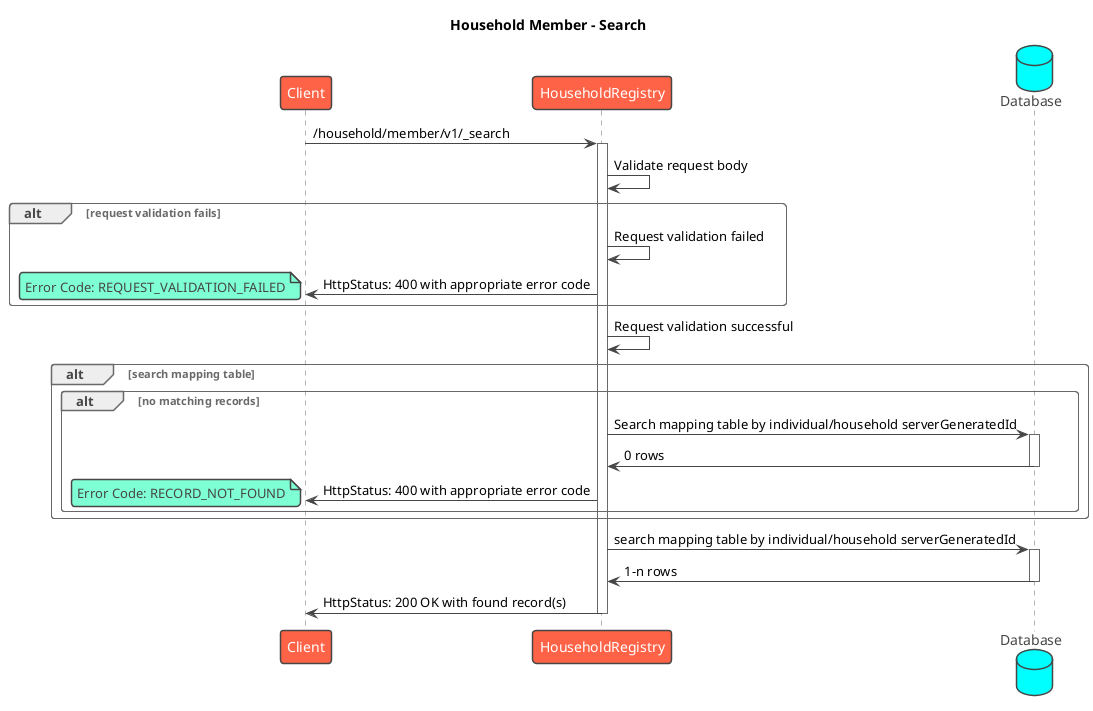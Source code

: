 @startuml
title Household Member - Search
!theme vibrant
participant Client as c
participant HouseholdRegistry as s
database Database as db
c -> s : /household/member/v1/_search
activate s
s -> s: Validate request body
alt request validation fails
    s -> s: Request validation failed
    s -> c: HttpStatus: 400 with appropriate error code
    note left
      Error Code: REQUEST_VALIDATION_FAILED
    end note
end
s -> s: Request validation successful
alt search mapping table
    alt no matching records
        s -> db: Search mapping table by individual/household serverGeneratedId
        activate db
        db -> s: 0 rows
        deactivate db
        s -> c: HttpStatus: 400 with appropriate error code
        note left
          Error Code: RECORD_NOT_FOUND
        end note
    end
end

s -> db: search mapping table by individual/household serverGeneratedId
activate db
db -> s: 1-n rows
deactivate db
s -> c: HttpStatus: 200 OK with found record(s)
deactivate s
@enduml